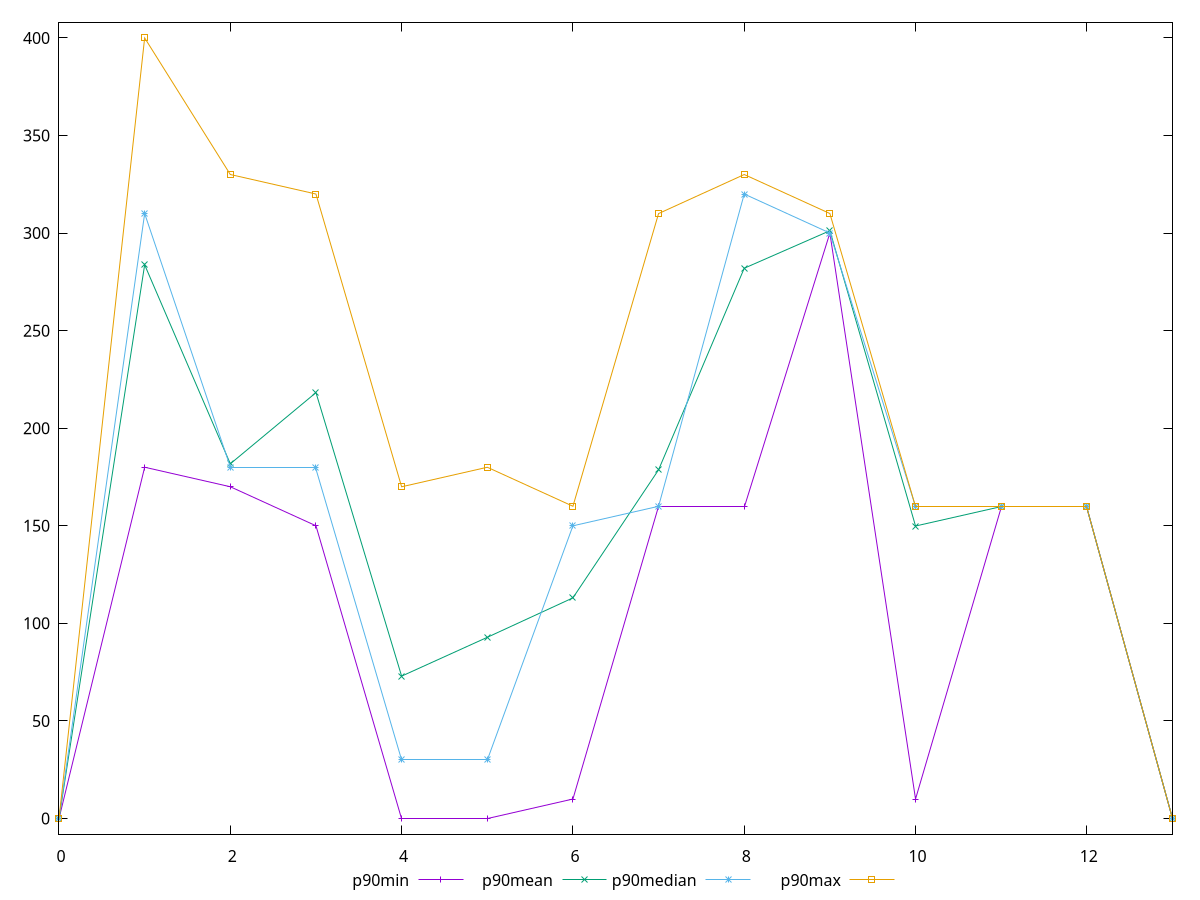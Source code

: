 reset

$p90Min <<EOF
0 0
1 180
2 170
3 150
4 0
5 0
6 10
7 160
8 160
9 300
10 10
11 160
12 160
13 0
EOF

$p90Mean <<EOF
0 0
1 283.7362637362637
2 181.75824175824175
3 218.24175824175825
4 72.96703296703296
5 92.85714285714286
6 113.07692307692308
7 178.6813186813187
8 281.97802197802196
9 301.2087912087912
10 149.8901098901099
11 160
12 160
13 0
EOF

$p90Median <<EOF
0 0
1 310
2 180
3 180
4 30
5 30
6 150
7 160
8 320
9 300
10 160
11 160
12 160
13 0
EOF

$p90Max <<EOF
0 0
1 400
2 330
3 320
4 170
5 180
6 160
7 310
8 330
9 310
10 160
11 160
12 160
13 0
EOF

set key outside below
set xrange [0:13]
set yrange [-8:408]
set terminal svg size 640, 520 enhanced background rgb 'white'
set output "report_00007_2020-12-11T15:55:29.892Z/uses-http2/progression/value.svg"

plot $p90Min title "p90min" with linespoints, \
     $p90Mean title "p90mean" with linespoints, \
     $p90Median title "p90median" with linespoints, \
     $p90Max title "p90max" with linespoints

reset
